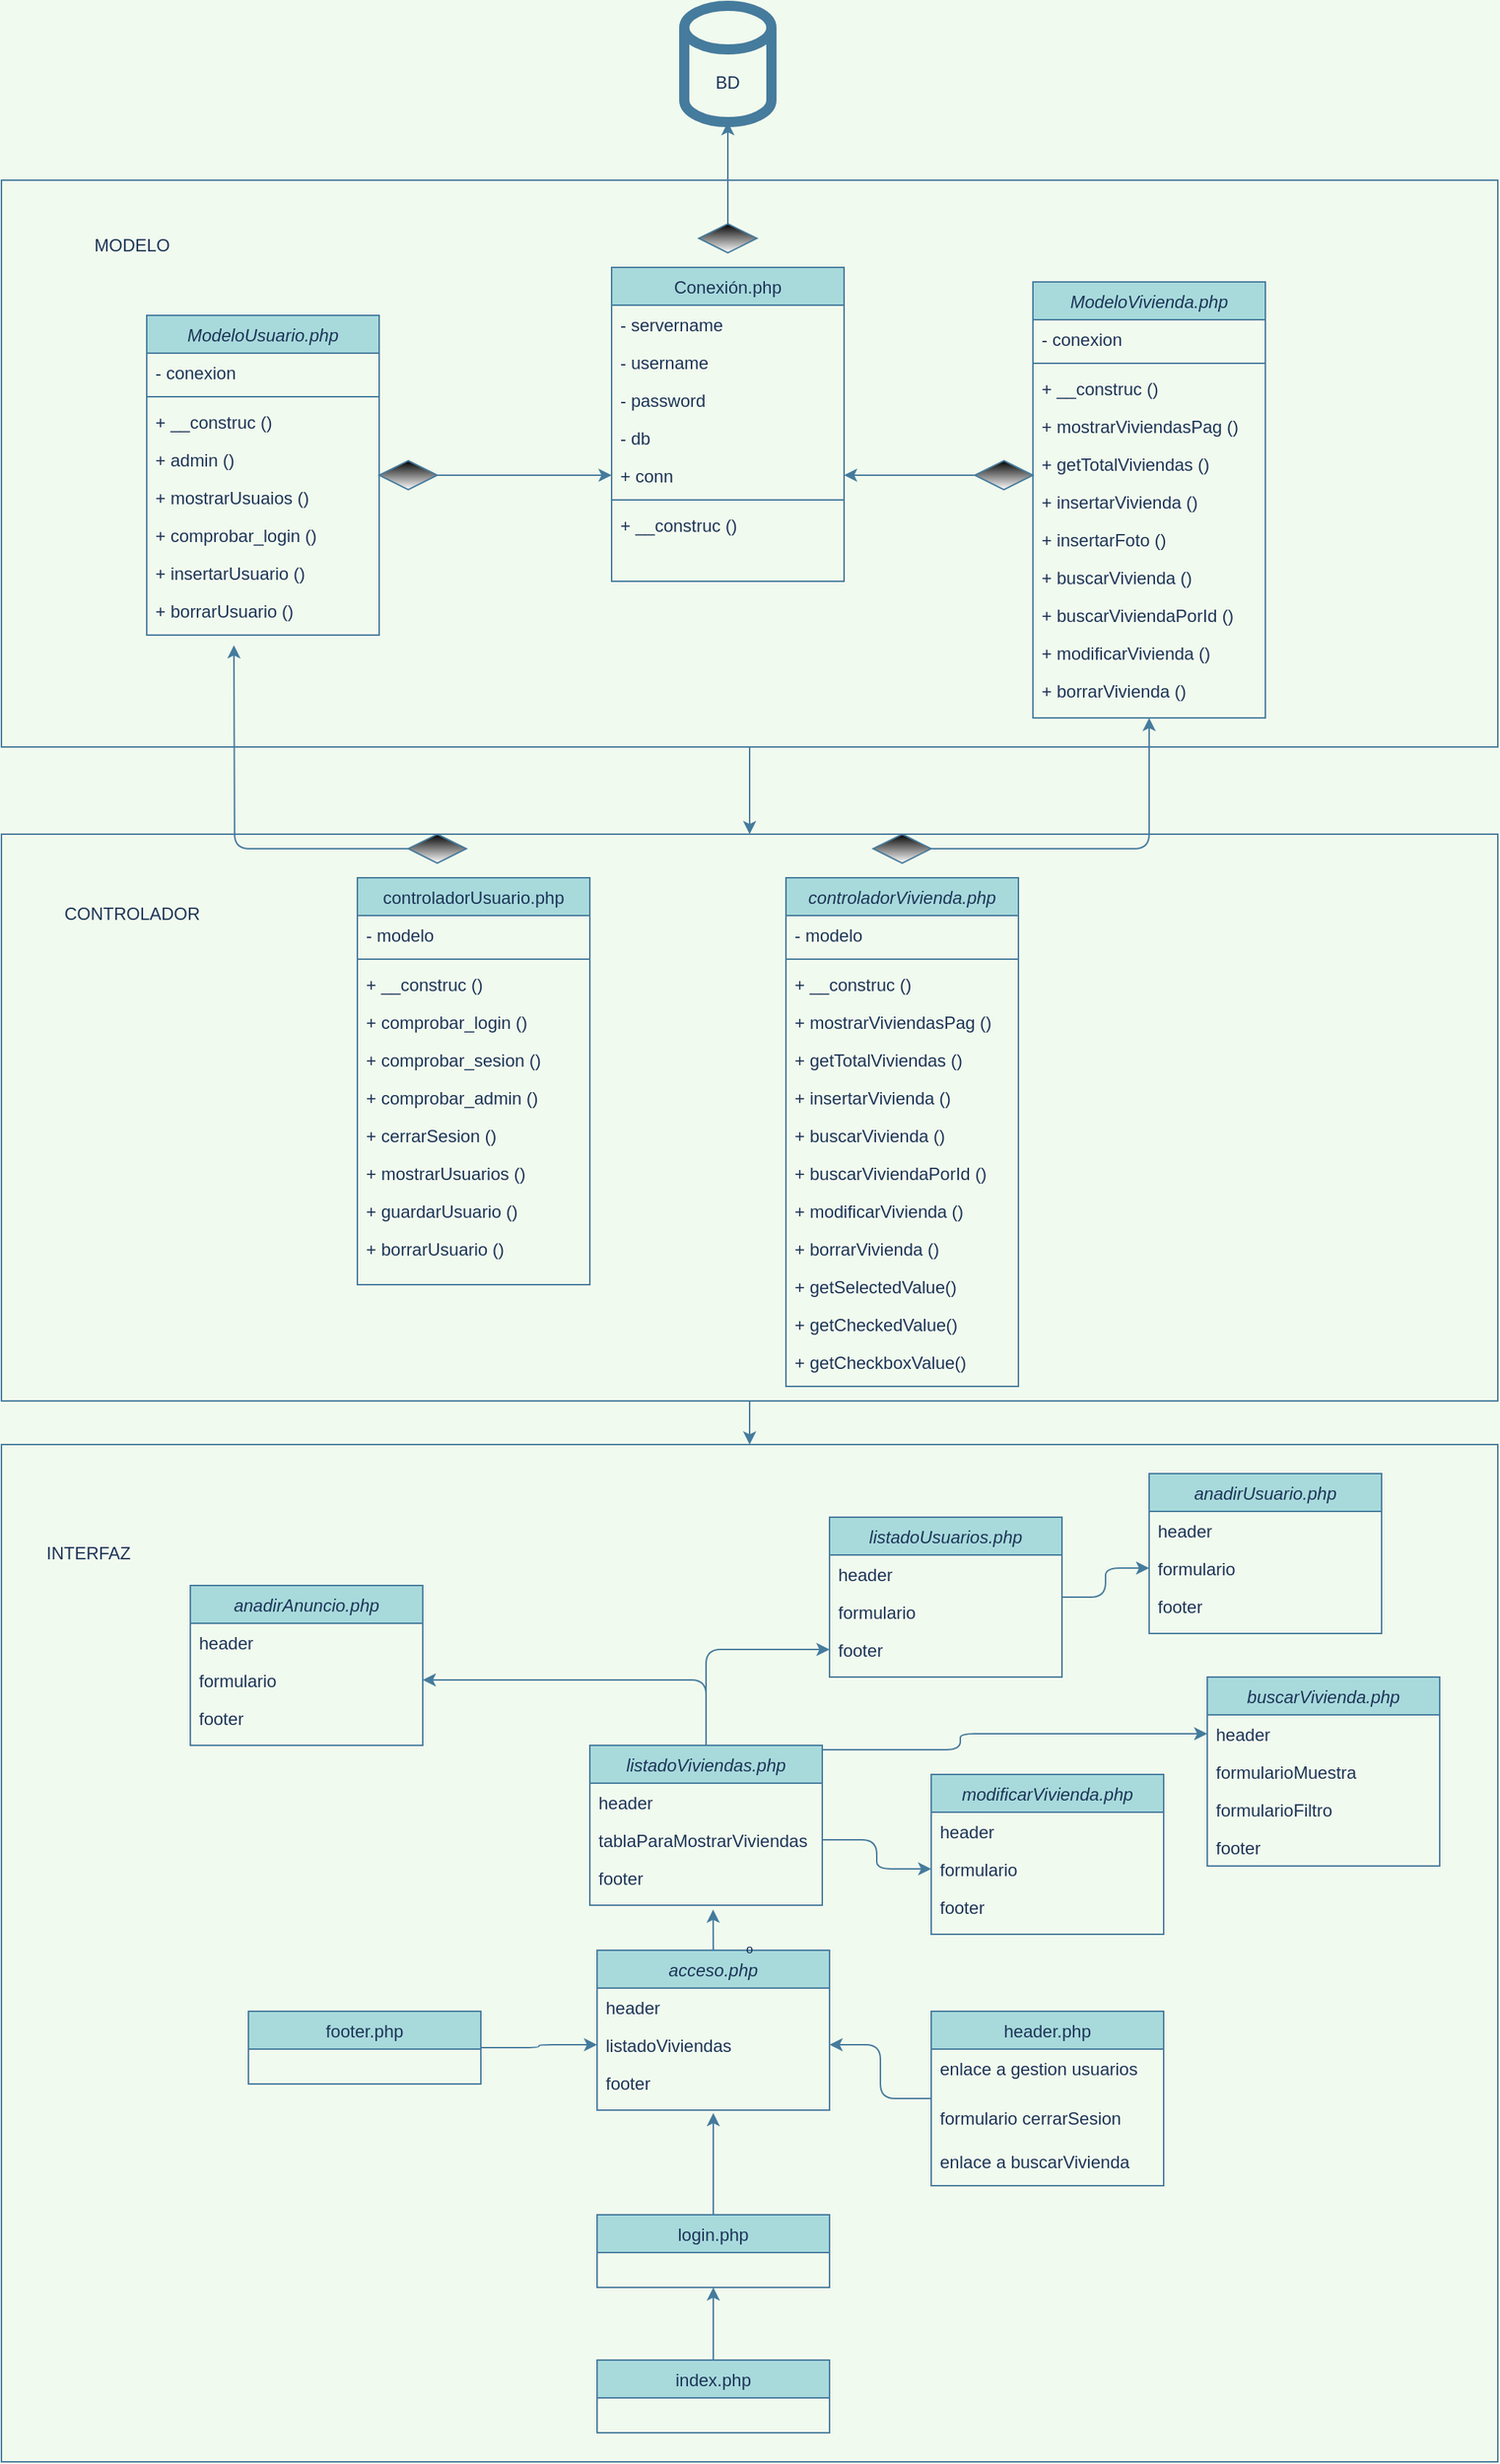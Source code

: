 <mxfile version="15.4.0" type="device"><diagram id="C5RBs43oDa-KdzZeNtuy" name="Page-1"><mxGraphModel dx="1483" dy="2521" grid="1" gridSize="10" guides="1" tooltips="1" connect="1" arrows="1" fold="1" page="1" pageScale="1" pageWidth="1169" pageHeight="1654" background="#F1FAEE" math="0" shadow="0"><root><mxCell id="WIyWlLk6GJQsqaUBKTNV-0"/><mxCell id="WIyWlLk6GJQsqaUBKTNV-1" parent="WIyWlLk6GJQsqaUBKTNV-0"/><mxCell id="EQ2we-4lU4il5LWQE3GP-145" style="edgeStyle=orthogonalEdgeStyle;rounded=0;orthogonalLoop=1;jettySize=auto;html=1;entryX=0.5;entryY=1;entryDx=0;entryDy=0;labelBackgroundColor=#F1FAEE;strokeColor=#457B9D;fontColor=#1D3557;" edge="1" parent="WIyWlLk6GJQsqaUBKTNV-1" source="zkfFHV4jXpPFQw0GAbJ--6" target="EQ2we-4lU4il5LWQE3GP-94"><mxGeometry relative="1" as="geometry"/></mxCell><mxCell id="zkfFHV4jXpPFQw0GAbJ--6" value="index.php" style="swimlane;fontStyle=0;align=center;verticalAlign=top;childLayout=stackLayout;horizontal=1;startSize=26;horizontalStack=0;resizeParent=1;resizeLast=0;collapsible=1;marginBottom=0;rounded=0;shadow=0;strokeWidth=1;fillColor=#A8DADC;strokeColor=#457B9D;fontColor=#1D3557;" parent="WIyWlLk6GJQsqaUBKTNV-1" vertex="1"><mxGeometry x="510" y="1140" width="160" height="50" as="geometry"><mxRectangle x="130" y="380" width="160" height="26" as="alternateBounds"/></mxGeometry></mxCell><mxCell id="zkfFHV4jXpPFQw0GAbJ--17" value="Conexión.php" style="swimlane;fontStyle=0;align=center;verticalAlign=top;childLayout=stackLayout;horizontal=1;startSize=26;horizontalStack=0;resizeParent=1;resizeLast=0;collapsible=1;marginBottom=0;rounded=0;shadow=0;strokeWidth=1;fillColor=#A8DADC;strokeColor=#457B9D;fontColor=#1D3557;" parent="WIyWlLk6GJQsqaUBKTNV-1" vertex="1"><mxGeometry x="520" y="-300" width="160" height="216" as="geometry"><mxRectangle x="550" y="140" width="160" height="26" as="alternateBounds"/></mxGeometry></mxCell><mxCell id="zkfFHV4jXpPFQw0GAbJ--18" value="- servername" style="text;align=left;verticalAlign=top;spacingLeft=4;spacingRight=4;overflow=hidden;rotatable=0;points=[[0,0.5],[1,0.5]];portConstraint=eastwest;fontColor=#1D3557;" parent="zkfFHV4jXpPFQw0GAbJ--17" vertex="1"><mxGeometry y="26" width="160" height="26" as="geometry"/></mxCell><mxCell id="zkfFHV4jXpPFQw0GAbJ--19" value="- username" style="text;align=left;verticalAlign=top;spacingLeft=4;spacingRight=4;overflow=hidden;rotatable=0;points=[[0,0.5],[1,0.5]];portConstraint=eastwest;rounded=0;shadow=0;html=0;fontColor=#1D3557;" parent="zkfFHV4jXpPFQw0GAbJ--17" vertex="1"><mxGeometry y="52" width="160" height="26" as="geometry"/></mxCell><mxCell id="zkfFHV4jXpPFQw0GAbJ--20" value="- password" style="text;align=left;verticalAlign=top;spacingLeft=4;spacingRight=4;overflow=hidden;rotatable=0;points=[[0,0.5],[1,0.5]];portConstraint=eastwest;rounded=0;shadow=0;html=0;fontColor=#1D3557;" parent="zkfFHV4jXpPFQw0GAbJ--17" vertex="1"><mxGeometry y="78" width="160" height="26" as="geometry"/></mxCell><mxCell id="zkfFHV4jXpPFQw0GAbJ--21" value="- db" style="text;align=left;verticalAlign=top;spacingLeft=4;spacingRight=4;overflow=hidden;rotatable=0;points=[[0,0.5],[1,0.5]];portConstraint=eastwest;rounded=0;shadow=0;html=0;fontColor=#1D3557;" parent="zkfFHV4jXpPFQw0GAbJ--17" vertex="1"><mxGeometry y="104" width="160" height="26" as="geometry"/></mxCell><mxCell id="zkfFHV4jXpPFQw0GAbJ--22" value="+ conn" style="text;align=left;verticalAlign=top;spacingLeft=4;spacingRight=4;overflow=hidden;rotatable=0;points=[[0,0.5],[1,0.5]];portConstraint=eastwest;rounded=0;shadow=0;html=0;fontColor=#1D3557;" parent="zkfFHV4jXpPFQw0GAbJ--17" vertex="1"><mxGeometry y="130" width="160" height="26" as="geometry"/></mxCell><mxCell id="zkfFHV4jXpPFQw0GAbJ--23" value="" style="line;html=1;strokeWidth=1;align=left;verticalAlign=middle;spacingTop=-1;spacingLeft=3;spacingRight=3;rotatable=0;labelPosition=right;points=[];portConstraint=eastwest;labelBackgroundColor=#F1FAEE;fillColor=#A8DADC;strokeColor=#457B9D;fontColor=#1D3557;" parent="zkfFHV4jXpPFQw0GAbJ--17" vertex="1"><mxGeometry y="156" width="160" height="8" as="geometry"/></mxCell><mxCell id="zkfFHV4jXpPFQw0GAbJ--24" value="+ __construc ()" style="text;align=left;verticalAlign=top;spacingLeft=4;spacingRight=4;overflow=hidden;rotatable=0;points=[[0,0.5],[1,0.5]];portConstraint=eastwest;fontColor=#1D3557;" parent="zkfFHV4jXpPFQw0GAbJ--17" vertex="1"><mxGeometry y="164" width="160" height="26" as="geometry"/></mxCell><mxCell id="EQ2we-4lU4il5LWQE3GP-6" value="ModeloUsuario.php" style="swimlane;fontStyle=2;align=center;verticalAlign=top;childLayout=stackLayout;horizontal=1;startSize=26;horizontalStack=0;resizeParent=1;resizeLast=0;collapsible=1;marginBottom=0;rounded=0;shadow=0;strokeWidth=1;fillColor=#A8DADC;strokeColor=#457B9D;fontColor=#1D3557;" vertex="1" parent="WIyWlLk6GJQsqaUBKTNV-1"><mxGeometry x="200" y="-267" width="160" height="220" as="geometry"><mxRectangle x="110" y="40" width="160" height="26" as="alternateBounds"/></mxGeometry></mxCell><mxCell id="EQ2we-4lU4il5LWQE3GP-7" value="- conexion" style="text;align=left;verticalAlign=top;spacingLeft=4;spacingRight=4;overflow=hidden;rotatable=0;points=[[0,0.5],[1,0.5]];portConstraint=eastwest;fontColor=#1D3557;" vertex="1" parent="EQ2we-4lU4il5LWQE3GP-6"><mxGeometry y="26" width="160" height="26" as="geometry"/></mxCell><mxCell id="EQ2we-4lU4il5LWQE3GP-10" value="" style="line;html=1;strokeWidth=1;align=left;verticalAlign=middle;spacingTop=-1;spacingLeft=3;spacingRight=3;rotatable=0;labelPosition=right;points=[];portConstraint=eastwest;labelBackgroundColor=#F1FAEE;fillColor=#A8DADC;strokeColor=#457B9D;fontColor=#1D3557;" vertex="1" parent="EQ2we-4lU4il5LWQE3GP-6"><mxGeometry y="52" width="160" height="8" as="geometry"/></mxCell><mxCell id="EQ2we-4lU4il5LWQE3GP-11" value="+ __construc ()" style="text;align=left;verticalAlign=top;spacingLeft=4;spacingRight=4;overflow=hidden;rotatable=0;points=[[0,0.5],[1,0.5]];portConstraint=eastwest;fontColor=#1D3557;" vertex="1" parent="EQ2we-4lU4il5LWQE3GP-6"><mxGeometry y="60" width="160" height="26" as="geometry"/></mxCell><mxCell id="EQ2we-4lU4il5LWQE3GP-39" value="+ admin ()" style="text;align=left;verticalAlign=top;spacingLeft=4;spacingRight=4;overflow=hidden;rotatable=0;points=[[0,0.5],[1,0.5]];portConstraint=eastwest;fontColor=#1D3557;" vertex="1" parent="EQ2we-4lU4il5LWQE3GP-6"><mxGeometry y="86" width="160" height="26" as="geometry"/></mxCell><mxCell id="EQ2we-4lU4il5LWQE3GP-40" value="+ mostrarUsuaios ()" style="text;align=left;verticalAlign=top;spacingLeft=4;spacingRight=4;overflow=hidden;rotatable=0;points=[[0,0.5],[1,0.5]];portConstraint=eastwest;fontColor=#1D3557;" vertex="1" parent="EQ2we-4lU4il5LWQE3GP-6"><mxGeometry y="112" width="160" height="26" as="geometry"/></mxCell><mxCell id="EQ2we-4lU4il5LWQE3GP-41" value="+ comprobar_login ()" style="text;align=left;verticalAlign=top;spacingLeft=4;spacingRight=4;overflow=hidden;rotatable=0;points=[[0,0.5],[1,0.5]];portConstraint=eastwest;fontColor=#1D3557;" vertex="1" parent="EQ2we-4lU4il5LWQE3GP-6"><mxGeometry y="138" width="160" height="26" as="geometry"/></mxCell><mxCell id="EQ2we-4lU4il5LWQE3GP-42" value="+ insertarUsuario ()" style="text;align=left;verticalAlign=top;spacingLeft=4;spacingRight=4;overflow=hidden;rotatable=0;points=[[0,0.5],[1,0.5]];portConstraint=eastwest;fontColor=#1D3557;" vertex="1" parent="EQ2we-4lU4il5LWQE3GP-6"><mxGeometry y="164" width="160" height="26" as="geometry"/></mxCell><mxCell id="EQ2we-4lU4il5LWQE3GP-43" value="+ borrarUsuario ()" style="text;align=left;verticalAlign=top;spacingLeft=4;spacingRight=4;overflow=hidden;rotatable=0;points=[[0,0.5],[1,0.5]];portConstraint=eastwest;fontColor=#1D3557;" vertex="1" parent="EQ2we-4lU4il5LWQE3GP-6"><mxGeometry y="190" width="160" height="26" as="geometry"/></mxCell><mxCell id="EQ2we-4lU4il5LWQE3GP-14" value="controladorUsuario.php" style="swimlane;fontStyle=0;align=center;verticalAlign=top;childLayout=stackLayout;horizontal=1;startSize=26;horizontalStack=0;resizeParent=1;resizeLast=0;collapsible=1;marginBottom=0;rounded=0;shadow=0;strokeWidth=1;fillColor=#A8DADC;strokeColor=#457B9D;fontColor=#1D3557;" vertex="1" parent="WIyWlLk6GJQsqaUBKTNV-1"><mxGeometry x="345" y="120" width="160" height="280" as="geometry"><mxRectangle x="550" y="140" width="160" height="26" as="alternateBounds"/></mxGeometry></mxCell><mxCell id="EQ2we-4lU4il5LWQE3GP-15" value="- modelo" style="text;align=left;verticalAlign=top;spacingLeft=4;spacingRight=4;overflow=hidden;rotatable=0;points=[[0,0.5],[1,0.5]];portConstraint=eastwest;fontColor=#1D3557;" vertex="1" parent="EQ2we-4lU4il5LWQE3GP-14"><mxGeometry y="26" width="160" height="26" as="geometry"/></mxCell><mxCell id="EQ2we-4lU4il5LWQE3GP-20" value="" style="line;html=1;strokeWidth=1;align=left;verticalAlign=middle;spacingTop=-1;spacingLeft=3;spacingRight=3;rotatable=0;labelPosition=right;points=[];portConstraint=eastwest;labelBackgroundColor=#F1FAEE;fillColor=#A8DADC;strokeColor=#457B9D;fontColor=#1D3557;" vertex="1" parent="EQ2we-4lU4il5LWQE3GP-14"><mxGeometry y="52" width="160" height="8" as="geometry"/></mxCell><mxCell id="EQ2we-4lU4il5LWQE3GP-21" value="+ __construc ()" style="text;align=left;verticalAlign=top;spacingLeft=4;spacingRight=4;overflow=hidden;rotatable=0;points=[[0,0.5],[1,0.5]];portConstraint=eastwest;fontColor=#1D3557;" vertex="1" parent="EQ2we-4lU4il5LWQE3GP-14"><mxGeometry y="60" width="160" height="26" as="geometry"/></mxCell><mxCell id="EQ2we-4lU4il5LWQE3GP-22" value="+ comprobar_login ()" style="text;align=left;verticalAlign=top;spacingLeft=4;spacingRight=4;overflow=hidden;rotatable=0;points=[[0,0.5],[1,0.5]];portConstraint=eastwest;fontColor=#1D3557;" vertex="1" parent="EQ2we-4lU4il5LWQE3GP-14"><mxGeometry y="86" width="160" height="26" as="geometry"/></mxCell><mxCell id="EQ2we-4lU4il5LWQE3GP-23" value="+ comprobar_sesion ()" style="text;align=left;verticalAlign=top;spacingLeft=4;spacingRight=4;overflow=hidden;rotatable=0;points=[[0,0.5],[1,0.5]];portConstraint=eastwest;fontColor=#1D3557;" vertex="1" parent="EQ2we-4lU4il5LWQE3GP-14"><mxGeometry y="112" width="160" height="26" as="geometry"/></mxCell><mxCell id="EQ2we-4lU4il5LWQE3GP-24" value="+ comprobar_admin ()" style="text;align=left;verticalAlign=top;spacingLeft=4;spacingRight=4;overflow=hidden;rotatable=0;points=[[0,0.5],[1,0.5]];portConstraint=eastwest;fontColor=#1D3557;" vertex="1" parent="EQ2we-4lU4il5LWQE3GP-14"><mxGeometry y="138" width="160" height="26" as="geometry"/></mxCell><mxCell id="EQ2we-4lU4il5LWQE3GP-25" value="+ cerrarSesion ()" style="text;align=left;verticalAlign=top;spacingLeft=4;spacingRight=4;overflow=hidden;rotatable=0;points=[[0,0.5],[1,0.5]];portConstraint=eastwest;fontColor=#1D3557;" vertex="1" parent="EQ2we-4lU4il5LWQE3GP-14"><mxGeometry y="164" width="160" height="26" as="geometry"/></mxCell><mxCell id="EQ2we-4lU4il5LWQE3GP-36" value="+ mostrarUsuarios ()" style="text;align=left;verticalAlign=top;spacingLeft=4;spacingRight=4;overflow=hidden;rotatable=0;points=[[0,0.5],[1,0.5]];portConstraint=eastwest;fontColor=#1D3557;" vertex="1" parent="EQ2we-4lU4il5LWQE3GP-14"><mxGeometry y="190" width="160" height="26" as="geometry"/></mxCell><mxCell id="EQ2we-4lU4il5LWQE3GP-37" value="+ guardarUsuario ()" style="text;align=left;verticalAlign=top;spacingLeft=4;spacingRight=4;overflow=hidden;rotatable=0;points=[[0,0.5],[1,0.5]];portConstraint=eastwest;fontColor=#1D3557;" vertex="1" parent="EQ2we-4lU4il5LWQE3GP-14"><mxGeometry y="216" width="160" height="26" as="geometry"/></mxCell><mxCell id="EQ2we-4lU4il5LWQE3GP-38" value="+ borrarUsuario ()" style="text;align=left;verticalAlign=top;spacingLeft=4;spacingRight=4;overflow=hidden;rotatable=0;points=[[0,0.5],[1,0.5]];portConstraint=eastwest;fontColor=#1D3557;" vertex="1" parent="EQ2we-4lU4il5LWQE3GP-14"><mxGeometry y="242" width="160" height="26" as="geometry"/></mxCell><mxCell id="EQ2we-4lU4il5LWQE3GP-53" value="ModeloVivienda.php" style="swimlane;fontStyle=2;align=center;verticalAlign=top;childLayout=stackLayout;horizontal=1;startSize=26;horizontalStack=0;resizeParent=1;resizeLast=0;collapsible=1;marginBottom=0;rounded=0;shadow=0;strokeWidth=1;fillColor=#A8DADC;strokeColor=#457B9D;fontColor=#1D3557;" vertex="1" parent="WIyWlLk6GJQsqaUBKTNV-1"><mxGeometry x="810" y="-290" width="160" height="300" as="geometry"><mxRectangle x="110" y="40" width="160" height="26" as="alternateBounds"/></mxGeometry></mxCell><mxCell id="EQ2we-4lU4il5LWQE3GP-54" value="- conexion" style="text;align=left;verticalAlign=top;spacingLeft=4;spacingRight=4;overflow=hidden;rotatable=0;points=[[0,0.5],[1,0.5]];portConstraint=eastwest;fontColor=#1D3557;" vertex="1" parent="EQ2we-4lU4il5LWQE3GP-53"><mxGeometry y="26" width="160" height="26" as="geometry"/></mxCell><mxCell id="EQ2we-4lU4il5LWQE3GP-55" value="" style="line;html=1;strokeWidth=1;align=left;verticalAlign=middle;spacingTop=-1;spacingLeft=3;spacingRight=3;rotatable=0;labelPosition=right;points=[];portConstraint=eastwest;labelBackgroundColor=#F1FAEE;fillColor=#A8DADC;strokeColor=#457B9D;fontColor=#1D3557;" vertex="1" parent="EQ2we-4lU4il5LWQE3GP-53"><mxGeometry y="52" width="160" height="8" as="geometry"/></mxCell><mxCell id="EQ2we-4lU4il5LWQE3GP-56" value="+ __construc ()" style="text;align=left;verticalAlign=top;spacingLeft=4;spacingRight=4;overflow=hidden;rotatable=0;points=[[0,0.5],[1,0.5]];portConstraint=eastwest;fontColor=#1D3557;" vertex="1" parent="EQ2we-4lU4il5LWQE3GP-53"><mxGeometry y="60" width="160" height="26" as="geometry"/></mxCell><mxCell id="EQ2we-4lU4il5LWQE3GP-57" value="+ mostrarViviendasPag ()" style="text;align=left;verticalAlign=top;spacingLeft=4;spacingRight=4;overflow=hidden;rotatable=0;points=[[0,0.5],[1,0.5]];portConstraint=eastwest;fontColor=#1D3557;" vertex="1" parent="EQ2we-4lU4il5LWQE3GP-53"><mxGeometry y="86" width="160" height="26" as="geometry"/></mxCell><mxCell id="EQ2we-4lU4il5LWQE3GP-58" value="+ getTotalViviendas ()" style="text;align=left;verticalAlign=top;spacingLeft=4;spacingRight=4;overflow=hidden;rotatable=0;points=[[0,0.5],[1,0.5]];portConstraint=eastwest;fontColor=#1D3557;" vertex="1" parent="EQ2we-4lU4il5LWQE3GP-53"><mxGeometry y="112" width="160" height="26" as="geometry"/></mxCell><mxCell id="EQ2we-4lU4il5LWQE3GP-60" value="+ insertarVivienda ()" style="text;align=left;verticalAlign=top;spacingLeft=4;spacingRight=4;overflow=hidden;rotatable=0;points=[[0,0.5],[1,0.5]];portConstraint=eastwest;fontColor=#1D3557;" vertex="1" parent="EQ2we-4lU4il5LWQE3GP-53"><mxGeometry y="138" width="160" height="26" as="geometry"/></mxCell><mxCell id="EQ2we-4lU4il5LWQE3GP-61" value="+ insertarFoto ()" style="text;align=left;verticalAlign=top;spacingLeft=4;spacingRight=4;overflow=hidden;rotatable=0;points=[[0,0.5],[1,0.5]];portConstraint=eastwest;fontColor=#1D3557;" vertex="1" parent="EQ2we-4lU4il5LWQE3GP-53"><mxGeometry y="164" width="160" height="26" as="geometry"/></mxCell><mxCell id="EQ2we-4lU4il5LWQE3GP-66" value="+ buscarVivienda ()" style="text;align=left;verticalAlign=top;spacingLeft=4;spacingRight=4;overflow=hidden;rotatable=0;points=[[0,0.5],[1,0.5]];portConstraint=eastwest;fontColor=#1D3557;" vertex="1" parent="EQ2we-4lU4il5LWQE3GP-53"><mxGeometry y="190" width="160" height="26" as="geometry"/></mxCell><mxCell id="EQ2we-4lU4il5LWQE3GP-62" value="+ buscarViviendaPorId ()" style="text;align=left;verticalAlign=top;spacingLeft=4;spacingRight=4;overflow=hidden;rotatable=0;points=[[0,0.5],[1,0.5]];portConstraint=eastwest;fontColor=#1D3557;" vertex="1" parent="EQ2we-4lU4il5LWQE3GP-53"><mxGeometry y="216" width="160" height="26" as="geometry"/></mxCell><mxCell id="EQ2we-4lU4il5LWQE3GP-63" value="+ modificarVivienda ()" style="text;align=left;verticalAlign=top;spacingLeft=4;spacingRight=4;overflow=hidden;rotatable=0;points=[[0,0.5],[1,0.5]];portConstraint=eastwest;fontColor=#1D3557;" vertex="1" parent="EQ2we-4lU4il5LWQE3GP-53"><mxGeometry y="242" width="160" height="26" as="geometry"/></mxCell><mxCell id="EQ2we-4lU4il5LWQE3GP-64" value="+ borrarVivienda ()" style="text;align=left;verticalAlign=top;spacingLeft=4;spacingRight=4;overflow=hidden;rotatable=0;points=[[0,0.5],[1,0.5]];portConstraint=eastwest;fontColor=#1D3557;" vertex="1" parent="EQ2we-4lU4il5LWQE3GP-53"><mxGeometry y="268" width="160" height="26" as="geometry"/></mxCell><mxCell id="EQ2we-4lU4il5LWQE3GP-78" value="controladorVivienda.php" style="swimlane;fontStyle=2;align=center;verticalAlign=top;childLayout=stackLayout;horizontal=1;startSize=26;horizontalStack=0;resizeParent=1;resizeLast=0;collapsible=1;marginBottom=0;rounded=0;shadow=0;strokeWidth=1;fillColor=#A8DADC;strokeColor=#457B9D;fontColor=#1D3557;" vertex="1" parent="WIyWlLk6GJQsqaUBKTNV-1"><mxGeometry x="640" y="120" width="160" height="350" as="geometry"><mxRectangle x="110" y="40" width="160" height="26" as="alternateBounds"/></mxGeometry></mxCell><mxCell id="EQ2we-4lU4il5LWQE3GP-79" value="- modelo" style="text;align=left;verticalAlign=top;spacingLeft=4;spacingRight=4;overflow=hidden;rotatable=0;points=[[0,0.5],[1,0.5]];portConstraint=eastwest;fontColor=#1D3557;" vertex="1" parent="EQ2we-4lU4il5LWQE3GP-78"><mxGeometry y="26" width="160" height="26" as="geometry"/></mxCell><mxCell id="EQ2we-4lU4il5LWQE3GP-80" value="" style="line;html=1;strokeWidth=1;align=left;verticalAlign=middle;spacingTop=-1;spacingLeft=3;spacingRight=3;rotatable=0;labelPosition=right;points=[];portConstraint=eastwest;labelBackgroundColor=#F1FAEE;fillColor=#A8DADC;strokeColor=#457B9D;fontColor=#1D3557;" vertex="1" parent="EQ2we-4lU4il5LWQE3GP-78"><mxGeometry y="52" width="160" height="8" as="geometry"/></mxCell><mxCell id="EQ2we-4lU4il5LWQE3GP-81" value="+ __construc ()" style="text;align=left;verticalAlign=top;spacingLeft=4;spacingRight=4;overflow=hidden;rotatable=0;points=[[0,0.5],[1,0.5]];portConstraint=eastwest;fontColor=#1D3557;" vertex="1" parent="EQ2we-4lU4il5LWQE3GP-78"><mxGeometry y="60" width="160" height="26" as="geometry"/></mxCell><mxCell id="EQ2we-4lU4il5LWQE3GP-82" value="+ mostrarViviendasPag ()" style="text;align=left;verticalAlign=top;spacingLeft=4;spacingRight=4;overflow=hidden;rotatable=0;points=[[0,0.5],[1,0.5]];portConstraint=eastwest;fontColor=#1D3557;" vertex="1" parent="EQ2we-4lU4il5LWQE3GP-78"><mxGeometry y="86" width="160" height="26" as="geometry"/></mxCell><mxCell id="EQ2we-4lU4il5LWQE3GP-83" value="+ getTotalViviendas ()" style="text;align=left;verticalAlign=top;spacingLeft=4;spacingRight=4;overflow=hidden;rotatable=0;points=[[0,0.5],[1,0.5]];portConstraint=eastwest;fontColor=#1D3557;" vertex="1" parent="EQ2we-4lU4il5LWQE3GP-78"><mxGeometry y="112" width="160" height="26" as="geometry"/></mxCell><mxCell id="EQ2we-4lU4il5LWQE3GP-85" value="+ insertarVivienda ()" style="text;align=left;verticalAlign=top;spacingLeft=4;spacingRight=4;overflow=hidden;rotatable=0;points=[[0,0.5],[1,0.5]];portConstraint=eastwest;fontColor=#1D3557;" vertex="1" parent="EQ2we-4lU4il5LWQE3GP-78"><mxGeometry y="138" width="160" height="26" as="geometry"/></mxCell><mxCell id="EQ2we-4lU4il5LWQE3GP-87" value="+ buscarVivienda ()" style="text;align=left;verticalAlign=top;spacingLeft=4;spacingRight=4;overflow=hidden;rotatable=0;points=[[0,0.5],[1,0.5]];portConstraint=eastwest;fontColor=#1D3557;" vertex="1" parent="EQ2we-4lU4il5LWQE3GP-78"><mxGeometry y="164" width="160" height="26" as="geometry"/></mxCell><mxCell id="EQ2we-4lU4il5LWQE3GP-88" value="+ buscarViviendaPorId ()" style="text;align=left;verticalAlign=top;spacingLeft=4;spacingRight=4;overflow=hidden;rotatable=0;points=[[0,0.5],[1,0.5]];portConstraint=eastwest;fontColor=#1D3557;" vertex="1" parent="EQ2we-4lU4il5LWQE3GP-78"><mxGeometry y="190" width="160" height="26" as="geometry"/></mxCell><mxCell id="EQ2we-4lU4il5LWQE3GP-89" value="+ modificarVivienda ()" style="text;align=left;verticalAlign=top;spacingLeft=4;spacingRight=4;overflow=hidden;rotatable=0;points=[[0,0.5],[1,0.5]];portConstraint=eastwest;fontColor=#1D3557;" vertex="1" parent="EQ2we-4lU4il5LWQE3GP-78"><mxGeometry y="216" width="160" height="26" as="geometry"/></mxCell><mxCell id="EQ2we-4lU4il5LWQE3GP-90" value="+ borrarVivienda ()" style="text;align=left;verticalAlign=top;spacingLeft=4;spacingRight=4;overflow=hidden;rotatable=0;points=[[0,0.5],[1,0.5]];portConstraint=eastwest;fontColor=#1D3557;" vertex="1" parent="EQ2we-4lU4il5LWQE3GP-78"><mxGeometry y="242" width="160" height="26" as="geometry"/></mxCell><mxCell id="EQ2we-4lU4il5LWQE3GP-91" value="+ getSelectedValue()" style="text;align=left;verticalAlign=top;spacingLeft=4;spacingRight=4;overflow=hidden;rotatable=0;points=[[0,0.5],[1,0.5]];portConstraint=eastwest;fontColor=#1D3557;" vertex="1" parent="EQ2we-4lU4il5LWQE3GP-78"><mxGeometry y="268" width="160" height="26" as="geometry"/></mxCell><mxCell id="EQ2we-4lU4il5LWQE3GP-92" value="+ getCheckedValue()" style="text;align=left;verticalAlign=top;spacingLeft=4;spacingRight=4;overflow=hidden;rotatable=0;points=[[0,0.5],[1,0.5]];portConstraint=eastwest;fontColor=#1D3557;" vertex="1" parent="EQ2we-4lU4il5LWQE3GP-78"><mxGeometry y="294" width="160" height="26" as="geometry"/></mxCell><mxCell id="EQ2we-4lU4il5LWQE3GP-93" value="+ getCheckboxValue()" style="text;align=left;verticalAlign=top;spacingLeft=4;spacingRight=4;overflow=hidden;rotatable=0;points=[[0,0.5],[1,0.5]];portConstraint=eastwest;fontColor=#1D3557;" vertex="1" parent="EQ2we-4lU4il5LWQE3GP-78"><mxGeometry y="320" width="160" height="26" as="geometry"/></mxCell><mxCell id="EQ2we-4lU4il5LWQE3GP-146" style="edgeStyle=orthogonalEdgeStyle;rounded=0;orthogonalLoop=1;jettySize=auto;html=1;labelBackgroundColor=#F1FAEE;strokeColor=#457B9D;fontColor=#1D3557;" edge="1" parent="WIyWlLk6GJQsqaUBKTNV-1" source="EQ2we-4lU4il5LWQE3GP-94"><mxGeometry relative="1" as="geometry"><mxPoint x="590" y="970" as="targetPoint"/></mxGeometry></mxCell><mxCell id="EQ2we-4lU4il5LWQE3GP-94" value="login.php" style="swimlane;fontStyle=0;align=center;verticalAlign=top;childLayout=stackLayout;horizontal=1;startSize=26;horizontalStack=0;resizeParent=1;resizeLast=0;collapsible=1;marginBottom=0;rounded=0;shadow=0;strokeWidth=1;fillColor=#A8DADC;strokeColor=#457B9D;fontColor=#1D3557;" vertex="1" parent="WIyWlLk6GJQsqaUBKTNV-1"><mxGeometry x="510" y="1040" width="160" height="50" as="geometry"><mxRectangle x="130" y="380" width="160" height="26" as="alternateBounds"/></mxGeometry></mxCell><mxCell id="EQ2we-4lU4il5LWQE3GP-168" style="edgeStyle=orthogonalEdgeStyle;curved=0;rounded=1;sketch=0;orthogonalLoop=1;jettySize=auto;html=1;entryX=1;entryY=0.5;entryDx=0;entryDy=0;fontColor=#1D3557;strokeColor=#457B9D;fillColor=#A8DADC;" edge="1" parent="WIyWlLk6GJQsqaUBKTNV-1" source="EQ2we-4lU4il5LWQE3GP-97" target="EQ2we-4lU4il5LWQE3GP-118"><mxGeometry relative="1" as="geometry"/></mxCell><mxCell id="EQ2we-4lU4il5LWQE3GP-97" value="header.php" style="swimlane;fontStyle=0;align=center;verticalAlign=top;childLayout=stackLayout;horizontal=1;startSize=26;horizontalStack=0;resizeParent=1;resizeLast=0;collapsible=1;marginBottom=0;rounded=0;shadow=0;strokeWidth=1;fillColor=#A8DADC;strokeColor=#457B9D;fontColor=#1D3557;" vertex="1" parent="WIyWlLk6GJQsqaUBKTNV-1"><mxGeometry x="740" y="900" width="160" height="120" as="geometry"><mxRectangle x="550" y="140" width="160" height="26" as="alternateBounds"/></mxGeometry></mxCell><mxCell id="EQ2we-4lU4il5LWQE3GP-100" value="enlace a gestion usuarios" style="text;align=left;verticalAlign=top;spacingLeft=4;spacingRight=4;overflow=hidden;rotatable=0;points=[[0,0.5],[1,0.5]];portConstraint=eastwest;fontColor=#1D3557;" vertex="1" parent="EQ2we-4lU4il5LWQE3GP-97"><mxGeometry y="26" width="160" height="34" as="geometry"/></mxCell><mxCell id="EQ2we-4lU4il5LWQE3GP-174" value="formulario cerrarSesion" style="text;align=left;verticalAlign=top;spacingLeft=4;spacingRight=4;overflow=hidden;rotatable=0;points=[[0,0.5],[1,0.5]];portConstraint=eastwest;fontColor=#1D3557;" vertex="1" parent="EQ2we-4lU4il5LWQE3GP-97"><mxGeometry y="60" width="160" height="30" as="geometry"/></mxCell><mxCell id="EQ2we-4lU4il5LWQE3GP-173" value="enlace a buscarVivienda" style="text;align=left;verticalAlign=top;spacingLeft=4;spacingRight=4;overflow=hidden;rotatable=0;points=[[0,0.5],[1,0.5]];portConstraint=eastwest;fontColor=#1D3557;" vertex="1" parent="EQ2we-4lU4il5LWQE3GP-97"><mxGeometry y="90" width="160" height="30" as="geometry"/></mxCell><mxCell id="EQ2we-4lU4il5LWQE3GP-169" style="edgeStyle=orthogonalEdgeStyle;curved=0;rounded=1;sketch=0;orthogonalLoop=1;jettySize=auto;html=1;fontColor=#1D3557;strokeColor=#457B9D;fillColor=#A8DADC;" edge="1" parent="WIyWlLk6GJQsqaUBKTNV-1" source="EQ2we-4lU4il5LWQE3GP-110" target="EQ2we-4lU4il5LWQE3GP-118"><mxGeometry relative="1" as="geometry"/></mxCell><mxCell id="EQ2we-4lU4il5LWQE3GP-110" value="footer.php" style="swimlane;fontStyle=0;align=center;verticalAlign=top;childLayout=stackLayout;horizontal=1;startSize=26;horizontalStack=0;resizeParent=1;resizeLast=0;collapsible=1;marginBottom=0;rounded=0;shadow=0;strokeWidth=1;fillColor=#A8DADC;strokeColor=#457B9D;fontColor=#1D3557;" vertex="1" parent="WIyWlLk6GJQsqaUBKTNV-1"><mxGeometry x="270" y="900" width="160" height="50" as="geometry"><mxRectangle x="130" y="380" width="160" height="26" as="alternateBounds"/></mxGeometry></mxCell><mxCell id="EQ2we-4lU4il5LWQE3GP-147" style="edgeStyle=orthogonalEdgeStyle;curved=0;rounded=1;sketch=0;orthogonalLoop=1;jettySize=auto;html=1;exitX=0.5;exitY=0;exitDx=0;exitDy=0;fontColor=#1D3557;strokeColor=#457B9D;fillColor=#A8DADC;" edge="1" parent="WIyWlLk6GJQsqaUBKTNV-1" source="EQ2we-4lU4il5LWQE3GP-111"><mxGeometry relative="1" as="geometry"><mxPoint x="589.857" y="830" as="targetPoint"/></mxGeometry></mxCell><mxCell id="EQ2we-4lU4il5LWQE3GP-111" value="acceso.php" style="swimlane;fontStyle=2;align=center;verticalAlign=top;childLayout=stackLayout;horizontal=1;startSize=26;horizontalStack=0;resizeParent=1;resizeLast=0;collapsible=1;marginBottom=0;rounded=0;shadow=0;strokeWidth=1;fillColor=#A8DADC;strokeColor=#457B9D;fontColor=#1D3557;" vertex="1" parent="WIyWlLk6GJQsqaUBKTNV-1"><mxGeometry x="510" y="858" width="160" height="110" as="geometry"><mxRectangle x="110" y="40" width="160" height="26" as="alternateBounds"/></mxGeometry></mxCell><mxCell id="EQ2we-4lU4il5LWQE3GP-117" value="header" style="text;align=left;verticalAlign=top;spacingLeft=4;spacingRight=4;overflow=hidden;rotatable=0;points=[[0,0.5],[1,0.5]];portConstraint=eastwest;fontColor=#1D3557;" vertex="1" parent="EQ2we-4lU4il5LWQE3GP-111"><mxGeometry y="26" width="160" height="26" as="geometry"/></mxCell><mxCell id="EQ2we-4lU4il5LWQE3GP-118" value="listadoViviendas" style="text;align=left;verticalAlign=top;spacingLeft=4;spacingRight=4;overflow=hidden;rotatable=0;points=[[0,0.5],[1,0.5]];portConstraint=eastwest;fontColor=#1D3557;" vertex="1" parent="EQ2we-4lU4il5LWQE3GP-111"><mxGeometry y="52" width="160" height="26" as="geometry"/></mxCell><mxCell id="EQ2we-4lU4il5LWQE3GP-119" value="footer" style="text;align=left;verticalAlign=top;spacingLeft=4;spacingRight=4;overflow=hidden;rotatable=0;points=[[0,0.5],[1,0.5]];portConstraint=eastwest;fontColor=#1D3557;" vertex="1" parent="EQ2we-4lU4il5LWQE3GP-111"><mxGeometry y="78" width="160" height="26" as="geometry"/></mxCell><mxCell id="EQ2we-4lU4il5LWQE3GP-120" value="anadirAnuncio.php" style="swimlane;fontStyle=2;align=center;verticalAlign=top;childLayout=stackLayout;horizontal=1;startSize=26;horizontalStack=0;resizeParent=1;resizeLast=0;collapsible=1;marginBottom=0;rounded=0;shadow=0;strokeWidth=1;fillColor=#A8DADC;strokeColor=#457B9D;fontColor=#1D3557;" vertex="1" parent="WIyWlLk6GJQsqaUBKTNV-1"><mxGeometry x="230" y="607" width="160" height="110" as="geometry"><mxRectangle x="110" y="40" width="160" height="26" as="alternateBounds"/></mxGeometry></mxCell><mxCell id="EQ2we-4lU4il5LWQE3GP-121" value="header" style="text;align=left;verticalAlign=top;spacingLeft=4;spacingRight=4;overflow=hidden;rotatable=0;points=[[0,0.5],[1,0.5]];portConstraint=eastwest;fontColor=#1D3557;" vertex="1" parent="EQ2we-4lU4il5LWQE3GP-120"><mxGeometry y="26" width="160" height="26" as="geometry"/></mxCell><mxCell id="EQ2we-4lU4il5LWQE3GP-122" value="formulario" style="text;align=left;verticalAlign=top;spacingLeft=4;spacingRight=4;overflow=hidden;rotatable=0;points=[[0,0.5],[1,0.5]];portConstraint=eastwest;fontColor=#1D3557;" vertex="1" parent="EQ2we-4lU4il5LWQE3GP-120"><mxGeometry y="52" width="160" height="26" as="geometry"/></mxCell><mxCell id="EQ2we-4lU4il5LWQE3GP-123" value="footer" style="text;align=left;verticalAlign=top;spacingLeft=4;spacingRight=4;overflow=hidden;rotatable=0;points=[[0,0.5],[1,0.5]];portConstraint=eastwest;fontColor=#1D3557;" vertex="1" parent="EQ2we-4lU4il5LWQE3GP-120"><mxGeometry y="78" width="160" height="26" as="geometry"/></mxCell><mxCell id="EQ2we-4lU4il5LWQE3GP-124" value="anadirUsuario.php" style="swimlane;fontStyle=2;align=center;verticalAlign=top;childLayout=stackLayout;horizontal=1;startSize=26;horizontalStack=0;resizeParent=1;resizeLast=0;collapsible=1;marginBottom=0;rounded=0;shadow=0;strokeWidth=1;fillColor=#A8DADC;strokeColor=#457B9D;fontColor=#1D3557;" vertex="1" parent="WIyWlLk6GJQsqaUBKTNV-1"><mxGeometry x="890" y="530" width="160" height="110" as="geometry"><mxRectangle x="110" y="40" width="160" height="26" as="alternateBounds"/></mxGeometry></mxCell><mxCell id="EQ2we-4lU4il5LWQE3GP-125" value="header" style="text;align=left;verticalAlign=top;spacingLeft=4;spacingRight=4;overflow=hidden;rotatable=0;points=[[0,0.5],[1,0.5]];portConstraint=eastwest;fontColor=#1D3557;" vertex="1" parent="EQ2we-4lU4il5LWQE3GP-124"><mxGeometry y="26" width="160" height="26" as="geometry"/></mxCell><mxCell id="EQ2we-4lU4il5LWQE3GP-126" value="formulario" style="text;align=left;verticalAlign=top;spacingLeft=4;spacingRight=4;overflow=hidden;rotatable=0;points=[[0,0.5],[1,0.5]];portConstraint=eastwest;fontColor=#1D3557;" vertex="1" parent="EQ2we-4lU4il5LWQE3GP-124"><mxGeometry y="52" width="160" height="26" as="geometry"/></mxCell><mxCell id="EQ2we-4lU4il5LWQE3GP-127" value="footer" style="text;align=left;verticalAlign=top;spacingLeft=4;spacingRight=4;overflow=hidden;rotatable=0;points=[[0,0.5],[1,0.5]];portConstraint=eastwest;fontColor=#1D3557;" vertex="1" parent="EQ2we-4lU4il5LWQE3GP-124"><mxGeometry y="78" width="160" height="26" as="geometry"/></mxCell><mxCell id="EQ2we-4lU4il5LWQE3GP-128" value="buscarVivienda.php" style="swimlane;fontStyle=2;align=center;verticalAlign=top;childLayout=stackLayout;horizontal=1;startSize=26;horizontalStack=0;resizeParent=1;resizeLast=0;collapsible=1;marginBottom=0;rounded=0;shadow=0;strokeWidth=1;fillColor=#A8DADC;strokeColor=#457B9D;fontColor=#1D3557;" vertex="1" parent="WIyWlLk6GJQsqaUBKTNV-1"><mxGeometry x="930" y="670" width="160" height="130" as="geometry"><mxRectangle x="110" y="40" width="160" height="26" as="alternateBounds"/></mxGeometry></mxCell><mxCell id="EQ2we-4lU4il5LWQE3GP-129" value="header" style="text;align=left;verticalAlign=top;spacingLeft=4;spacingRight=4;overflow=hidden;rotatable=0;points=[[0,0.5],[1,0.5]];portConstraint=eastwest;fontColor=#1D3557;" vertex="1" parent="EQ2we-4lU4il5LWQE3GP-128"><mxGeometry y="26" width="160" height="26" as="geometry"/></mxCell><mxCell id="EQ2we-4lU4il5LWQE3GP-130" value="formularioMuestra" style="text;align=left;verticalAlign=top;spacingLeft=4;spacingRight=4;overflow=hidden;rotatable=0;points=[[0,0.5],[1,0.5]];portConstraint=eastwest;fontColor=#1D3557;" vertex="1" parent="EQ2we-4lU4il5LWQE3GP-128"><mxGeometry y="52" width="160" height="26" as="geometry"/></mxCell><mxCell id="EQ2we-4lU4il5LWQE3GP-132" value="formularioFiltro" style="text;align=left;verticalAlign=top;spacingLeft=4;spacingRight=4;overflow=hidden;rotatable=0;points=[[0,0.5],[1,0.5]];portConstraint=eastwest;fontColor=#1D3557;" vertex="1" parent="EQ2we-4lU4il5LWQE3GP-128"><mxGeometry y="78" width="160" height="26" as="geometry"/></mxCell><mxCell id="EQ2we-4lU4il5LWQE3GP-131" value="footer" style="text;align=left;verticalAlign=top;spacingLeft=4;spacingRight=4;overflow=hidden;rotatable=0;points=[[0,0.5],[1,0.5]];portConstraint=eastwest;fontColor=#1D3557;" vertex="1" parent="EQ2we-4lU4il5LWQE3GP-128"><mxGeometry y="104" width="160" height="26" as="geometry"/></mxCell><mxCell id="EQ2we-4lU4il5LWQE3GP-133" value="modificarVivienda.php" style="swimlane;fontStyle=2;align=center;verticalAlign=top;childLayout=stackLayout;horizontal=1;startSize=26;horizontalStack=0;resizeParent=1;resizeLast=0;collapsible=1;marginBottom=0;rounded=0;shadow=0;strokeWidth=1;fillColor=#A8DADC;strokeColor=#457B9D;fontColor=#1D3557;" vertex="1" parent="WIyWlLk6GJQsqaUBKTNV-1"><mxGeometry x="740" y="737" width="160" height="110" as="geometry"><mxRectangle x="110" y="40" width="160" height="26" as="alternateBounds"/></mxGeometry></mxCell><mxCell id="EQ2we-4lU4il5LWQE3GP-134" value="header" style="text;align=left;verticalAlign=top;spacingLeft=4;spacingRight=4;overflow=hidden;rotatable=0;points=[[0,0.5],[1,0.5]];portConstraint=eastwest;fontColor=#1D3557;" vertex="1" parent="EQ2we-4lU4il5LWQE3GP-133"><mxGeometry y="26" width="160" height="26" as="geometry"/></mxCell><mxCell id="EQ2we-4lU4il5LWQE3GP-135" value="formulario" style="text;align=left;verticalAlign=top;spacingLeft=4;spacingRight=4;overflow=hidden;rotatable=0;points=[[0,0.5],[1,0.5]];portConstraint=eastwest;fontColor=#1D3557;" vertex="1" parent="EQ2we-4lU4il5LWQE3GP-133"><mxGeometry y="52" width="160" height="26" as="geometry"/></mxCell><mxCell id="EQ2we-4lU4il5LWQE3GP-136" value="footer" style="text;align=left;verticalAlign=top;spacingLeft=4;spacingRight=4;overflow=hidden;rotatable=0;points=[[0,0.5],[1,0.5]];portConstraint=eastwest;fontColor=#1D3557;" vertex="1" parent="EQ2we-4lU4il5LWQE3GP-133"><mxGeometry y="78" width="160" height="26" as="geometry"/></mxCell><mxCell id="EQ2we-4lU4il5LWQE3GP-170" style="edgeStyle=orthogonalEdgeStyle;curved=0;rounded=1;sketch=0;orthogonalLoop=1;jettySize=auto;html=1;fontColor=#1D3557;strokeColor=#457B9D;fillColor=#A8DADC;" edge="1" parent="WIyWlLk6GJQsqaUBKTNV-1" source="EQ2we-4lU4il5LWQE3GP-137" target="EQ2we-4lU4il5LWQE3GP-126"><mxGeometry relative="1" as="geometry"/></mxCell><mxCell id="EQ2we-4lU4il5LWQE3GP-137" value="listadoUsuarios.php" style="swimlane;fontStyle=2;align=center;verticalAlign=top;childLayout=stackLayout;horizontal=1;startSize=26;horizontalStack=0;resizeParent=1;resizeLast=0;collapsible=1;marginBottom=0;rounded=0;shadow=0;strokeWidth=1;fillColor=#A8DADC;strokeColor=#457B9D;fontColor=#1D3557;" vertex="1" parent="WIyWlLk6GJQsqaUBKTNV-1"><mxGeometry x="670" y="560" width="160" height="110" as="geometry"><mxRectangle x="110" y="40" width="160" height="26" as="alternateBounds"/></mxGeometry></mxCell><mxCell id="EQ2we-4lU4il5LWQE3GP-138" value="header" style="text;align=left;verticalAlign=top;spacingLeft=4;spacingRight=4;overflow=hidden;rotatable=0;points=[[0,0.5],[1,0.5]];portConstraint=eastwest;fontColor=#1D3557;" vertex="1" parent="EQ2we-4lU4il5LWQE3GP-137"><mxGeometry y="26" width="160" height="26" as="geometry"/></mxCell><mxCell id="EQ2we-4lU4il5LWQE3GP-139" value="formulario" style="text;align=left;verticalAlign=top;spacingLeft=4;spacingRight=4;overflow=hidden;rotatable=0;points=[[0,0.5],[1,0.5]];portConstraint=eastwest;fontColor=#1D3557;" vertex="1" parent="EQ2we-4lU4il5LWQE3GP-137"><mxGeometry y="52" width="160" height="26" as="geometry"/></mxCell><mxCell id="EQ2we-4lU4il5LWQE3GP-140" value="footer" style="text;align=left;verticalAlign=top;spacingLeft=4;spacingRight=4;overflow=hidden;rotatable=0;points=[[0,0.5],[1,0.5]];portConstraint=eastwest;fontColor=#1D3557;" vertex="1" parent="EQ2we-4lU4il5LWQE3GP-137"><mxGeometry y="78" width="160" height="26" as="geometry"/></mxCell><mxCell id="EQ2we-4lU4il5LWQE3GP-158" style="edgeStyle=orthogonalEdgeStyle;curved=0;rounded=1;sketch=0;orthogonalLoop=1;jettySize=auto;html=1;entryX=1;entryY=0.5;entryDx=0;entryDy=0;fontColor=#1D3557;strokeColor=#457B9D;fillColor=#A8DADC;" edge="1" parent="WIyWlLk6GJQsqaUBKTNV-1" source="EQ2we-4lU4il5LWQE3GP-141" target="EQ2we-4lU4il5LWQE3GP-122"><mxGeometry relative="1" as="geometry"/></mxCell><mxCell id="EQ2we-4lU4il5LWQE3GP-159" style="edgeStyle=orthogonalEdgeStyle;curved=0;rounded=1;sketch=0;orthogonalLoop=1;jettySize=auto;html=1;exitX=0.5;exitY=0;exitDx=0;exitDy=0;entryX=0;entryY=0.5;entryDx=0;entryDy=0;fontColor=#1D3557;strokeColor=#457B9D;fillColor=#A8DADC;" edge="1" parent="WIyWlLk6GJQsqaUBKTNV-1" source="EQ2we-4lU4il5LWQE3GP-141" target="EQ2we-4lU4il5LWQE3GP-140"><mxGeometry relative="1" as="geometry"/></mxCell><mxCell id="EQ2we-4lU4il5LWQE3GP-172" style="edgeStyle=orthogonalEdgeStyle;curved=0;rounded=1;sketch=0;orthogonalLoop=1;jettySize=auto;html=1;entryX=0;entryY=0.5;entryDx=0;entryDy=0;fontColor=#1D3557;strokeColor=#457B9D;fillColor=#A8DADC;" edge="1" parent="WIyWlLk6GJQsqaUBKTNV-1" source="EQ2we-4lU4il5LWQE3GP-141" target="EQ2we-4lU4il5LWQE3GP-129"><mxGeometry relative="1" as="geometry"><Array as="points"><mxPoint x="760" y="720"/><mxPoint x="760" y="709"/></Array></mxGeometry></mxCell><mxCell id="EQ2we-4lU4il5LWQE3GP-141" value="listadoViviendas.php" style="swimlane;fontStyle=2;align=center;verticalAlign=top;childLayout=stackLayout;horizontal=1;startSize=26;horizontalStack=0;resizeParent=1;resizeLast=0;collapsible=1;marginBottom=0;rounded=0;shadow=0;strokeWidth=1;fillColor=#A8DADC;strokeColor=#457B9D;fontColor=#1D3557;" vertex="1" parent="WIyWlLk6GJQsqaUBKTNV-1"><mxGeometry x="505" y="717" width="160" height="110" as="geometry"><mxRectangle x="110" y="40" width="160" height="26" as="alternateBounds"/></mxGeometry></mxCell><mxCell id="EQ2we-4lU4il5LWQE3GP-142" value="header" style="text;align=left;verticalAlign=top;spacingLeft=4;spacingRight=4;overflow=hidden;rotatable=0;points=[[0,0.5],[1,0.5]];portConstraint=eastwest;fontColor=#1D3557;" vertex="1" parent="EQ2we-4lU4il5LWQE3GP-141"><mxGeometry y="26" width="160" height="26" as="geometry"/></mxCell><mxCell id="EQ2we-4lU4il5LWQE3GP-143" value="tablaParaMostrarViviendas" style="text;align=left;verticalAlign=top;spacingLeft=4;spacingRight=4;overflow=hidden;rotatable=0;points=[[0,0.5],[1,0.5]];portConstraint=eastwest;fontColor=#1D3557;" vertex="1" parent="EQ2we-4lU4il5LWQE3GP-141"><mxGeometry y="52" width="160" height="26" as="geometry"/></mxCell><mxCell id="EQ2we-4lU4il5LWQE3GP-144" value="footer" style="text;align=left;verticalAlign=top;spacingLeft=4;spacingRight=4;overflow=hidden;rotatable=0;points=[[0,0.5],[1,0.5]];portConstraint=eastwest;fontColor=#1D3557;" vertex="1" parent="EQ2we-4lU4il5LWQE3GP-141"><mxGeometry y="78" width="160" height="26" as="geometry"/></mxCell><mxCell id="EQ2we-4lU4il5LWQE3GP-151" value="MODELO" style="text;html=1;strokeColor=none;fillColor=none;align=center;verticalAlign=middle;whiteSpace=wrap;rounded=0;sketch=0;fontColor=#1D3557;" vertex="1" parent="WIyWlLk6GJQsqaUBKTNV-1"><mxGeometry x="160" y="-330" width="60" height="30" as="geometry"/></mxCell><mxCell id="EQ2we-4lU4il5LWQE3GP-154" value="CONTROLADOR" style="text;html=1;strokeColor=none;fillColor=none;align=center;verticalAlign=middle;whiteSpace=wrap;rounded=0;sketch=0;fontColor=#1D3557;" vertex="1" parent="WIyWlLk6GJQsqaUBKTNV-1"><mxGeometry x="160" y="130" width="60" height="30" as="geometry"/></mxCell><mxCell id="EQ2we-4lU4il5LWQE3GP-157" value="INTERFAZ" style="text;html=1;strokeColor=none;fillColor=none;align=center;verticalAlign=middle;whiteSpace=wrap;rounded=0;sketch=0;fontColor=#1D3557;" vertex="1" parent="WIyWlLk6GJQsqaUBKTNV-1"><mxGeometry x="130" y="570" width="60" height="30" as="geometry"/></mxCell><mxCell id="EQ2we-4lU4il5LWQE3GP-162" value="BD" style="shape=cylinder3;whiteSpace=wrap;html=1;boundedLbl=1;backgroundOutline=1;size=15;rounded=0;sketch=0;fontColor=#1D3557;strokeColor=#457B9D;fillColor=none;strokeWidth=7;" vertex="1" parent="WIyWlLk6GJQsqaUBKTNV-1"><mxGeometry x="570" y="-480" width="60" height="80" as="geometry"/></mxCell><mxCell id="EQ2we-4lU4il5LWQE3GP-171" style="edgeStyle=orthogonalEdgeStyle;curved=0;rounded=1;sketch=0;orthogonalLoop=1;jettySize=auto;html=1;entryX=0;entryY=0.5;entryDx=0;entryDy=0;fontColor=#1D3557;strokeColor=#457B9D;fillColor=#A8DADC;" edge="1" parent="WIyWlLk6GJQsqaUBKTNV-1" source="EQ2we-4lU4il5LWQE3GP-143" target="EQ2we-4lU4il5LWQE3GP-135"><mxGeometry relative="1" as="geometry"/></mxCell><mxCell id="EQ2we-4lU4il5LWQE3GP-181" style="edgeStyle=orthogonalEdgeStyle;curved=0;rounded=1;sketch=0;orthogonalLoop=1;jettySize=auto;html=1;fontColor=#1D3557;strokeColor=#457B9D;fillColor=#A8DADC;entryX=0;entryY=0.5;entryDx=0;entryDy=0;" edge="1" parent="WIyWlLk6GJQsqaUBKTNV-1" source="EQ2we-4lU4il5LWQE3GP-177" target="zkfFHV4jXpPFQw0GAbJ--22"><mxGeometry relative="1" as="geometry"><mxPoint x="510" y="-160" as="targetPoint"/></mxGeometry></mxCell><mxCell id="EQ2we-4lU4il5LWQE3GP-177" value="" style="rhombus;whiteSpace=wrap;html=1;rounded=0;sketch=0;fontColor=#1D3557;strokeColor=#457B9D;fillColor=#000000;gradientColor=#ffffff;" vertex="1" parent="WIyWlLk6GJQsqaUBKTNV-1"><mxGeometry x="360" y="-167" width="40" height="20" as="geometry"/></mxCell><mxCell id="EQ2we-4lU4il5LWQE3GP-184" style="edgeStyle=orthogonalEdgeStyle;curved=0;rounded=1;sketch=0;orthogonalLoop=1;jettySize=auto;html=1;entryX=1;entryY=0.5;entryDx=0;entryDy=0;fontColor=#1D3557;strokeColor=#457B9D;fillColor=#A8DADC;" edge="1" parent="WIyWlLk6GJQsqaUBKTNV-1" source="EQ2we-4lU4il5LWQE3GP-180" target="zkfFHV4jXpPFQw0GAbJ--22"><mxGeometry relative="1" as="geometry"/></mxCell><mxCell id="EQ2we-4lU4il5LWQE3GP-180" value="" style="rhombus;whiteSpace=wrap;html=1;rounded=0;sketch=0;fontColor=#1D3557;strokeColor=#457B9D;fillColor=#000000;gradientColor=#ffffff;" vertex="1" parent="WIyWlLk6GJQsqaUBKTNV-1"><mxGeometry x="770" y="-167" width="40" height="20" as="geometry"/></mxCell><mxCell id="EQ2we-4lU4il5LWQE3GP-186" style="edgeStyle=orthogonalEdgeStyle;curved=0;rounded=1;sketch=0;orthogonalLoop=1;jettySize=auto;html=1;fontColor=#1D3557;strokeColor=#457B9D;fillColor=#A8DADC;" edge="1" parent="WIyWlLk6GJQsqaUBKTNV-1" source="EQ2we-4lU4il5LWQE3GP-185"><mxGeometry relative="1" as="geometry"><mxPoint x="260" y="-40" as="targetPoint"/></mxGeometry></mxCell><mxCell id="EQ2we-4lU4il5LWQE3GP-185" value="" style="rhombus;whiteSpace=wrap;html=1;rounded=0;sketch=0;fontColor=#1D3557;strokeColor=#457B9D;fillColor=#000000;gradientColor=#ffffff;" vertex="1" parent="WIyWlLk6GJQsqaUBKTNV-1"><mxGeometry x="380" y="90" width="40" height="20" as="geometry"/></mxCell><mxCell id="EQ2we-4lU4il5LWQE3GP-188" style="edgeStyle=orthogonalEdgeStyle;curved=0;rounded=1;sketch=0;orthogonalLoop=1;jettySize=auto;html=1;entryX=0.5;entryY=1;entryDx=0;entryDy=0;fontColor=#1D3557;strokeColor=#457B9D;fillColor=#A8DADC;" edge="1" parent="WIyWlLk6GJQsqaUBKTNV-1" source="EQ2we-4lU4il5LWQE3GP-187" target="EQ2we-4lU4il5LWQE3GP-53"><mxGeometry relative="1" as="geometry"/></mxCell><mxCell id="EQ2we-4lU4il5LWQE3GP-187" value="" style="rhombus;whiteSpace=wrap;html=1;rounded=0;sketch=0;fontColor=#1D3557;strokeColor=#457B9D;fillColor=#000000;gradientColor=#ffffff;" vertex="1" parent="WIyWlLk6GJQsqaUBKTNV-1"><mxGeometry x="700" y="90" width="40" height="20" as="geometry"/></mxCell><mxCell id="EQ2we-4lU4il5LWQE3GP-191" style="edgeStyle=orthogonalEdgeStyle;curved=0;rounded=1;sketch=0;orthogonalLoop=1;jettySize=auto;html=1;entryX=0.5;entryY=1;entryDx=0;entryDy=0;entryPerimeter=0;fontColor=#1D3557;strokeColor=#457B9D;fillColor=#A8DADC;" edge="1" parent="WIyWlLk6GJQsqaUBKTNV-1" source="EQ2we-4lU4il5LWQE3GP-190" target="EQ2we-4lU4il5LWQE3GP-162"><mxGeometry relative="1" as="geometry"/></mxCell><mxCell id="EQ2we-4lU4il5LWQE3GP-190" value="" style="rhombus;whiteSpace=wrap;html=1;rounded=0;sketch=0;fontColor=#1D3557;strokeColor=#457B9D;fillColor=#000000;gradientColor=#ffffff;" vertex="1" parent="WIyWlLk6GJQsqaUBKTNV-1"><mxGeometry x="580" y="-330" width="40" height="20" as="geometry"/></mxCell><mxCell id="EQ2we-4lU4il5LWQE3GP-192" value="º" style="rounded=0;whiteSpace=wrap;html=1;sketch=0;fontColor=#1D3557;strokeColor=#457B9D;fillColor=none;gradientColor=#ffffff;" vertex="1" parent="WIyWlLk6GJQsqaUBKTNV-1"><mxGeometry x="100" y="510" width="1030" height="700" as="geometry"/></mxCell><mxCell id="EQ2we-4lU4il5LWQE3GP-196" value="" style="edgeStyle=orthogonalEdgeStyle;curved=0;rounded=1;sketch=0;orthogonalLoop=1;jettySize=auto;html=1;fontColor=#1D3557;strokeColor=#457B9D;fillColor=#A8DADC;" edge="1" parent="WIyWlLk6GJQsqaUBKTNV-1" source="EQ2we-4lU4il5LWQE3GP-193" target="EQ2we-4lU4il5LWQE3GP-192"><mxGeometry relative="1" as="geometry"/></mxCell><mxCell id="EQ2we-4lU4il5LWQE3GP-193" value="" style="rounded=0;whiteSpace=wrap;html=1;sketch=0;fontColor=#1D3557;strokeColor=#457B9D;fillColor=none;gradientColor=#ffffff;" vertex="1" parent="WIyWlLk6GJQsqaUBKTNV-1"><mxGeometry x="100" y="90" width="1030" height="390" as="geometry"/></mxCell><mxCell id="EQ2we-4lU4il5LWQE3GP-195" style="edgeStyle=orthogonalEdgeStyle;curved=0;rounded=1;sketch=0;orthogonalLoop=1;jettySize=auto;html=1;entryX=0.5;entryY=0;entryDx=0;entryDy=0;fontColor=#1D3557;strokeColor=#457B9D;fillColor=#A8DADC;" edge="1" parent="WIyWlLk6GJQsqaUBKTNV-1" source="EQ2we-4lU4il5LWQE3GP-194" target="EQ2we-4lU4il5LWQE3GP-193"><mxGeometry relative="1" as="geometry"/></mxCell><mxCell id="EQ2we-4lU4il5LWQE3GP-194" value="" style="rounded=0;whiteSpace=wrap;html=1;sketch=0;fontColor=#1D3557;strokeColor=#457B9D;fillColor=none;gradientColor=#ffffff;" vertex="1" parent="WIyWlLk6GJQsqaUBKTNV-1"><mxGeometry x="100" y="-360" width="1030" height="390" as="geometry"/></mxCell></root></mxGraphModel></diagram></mxfile>